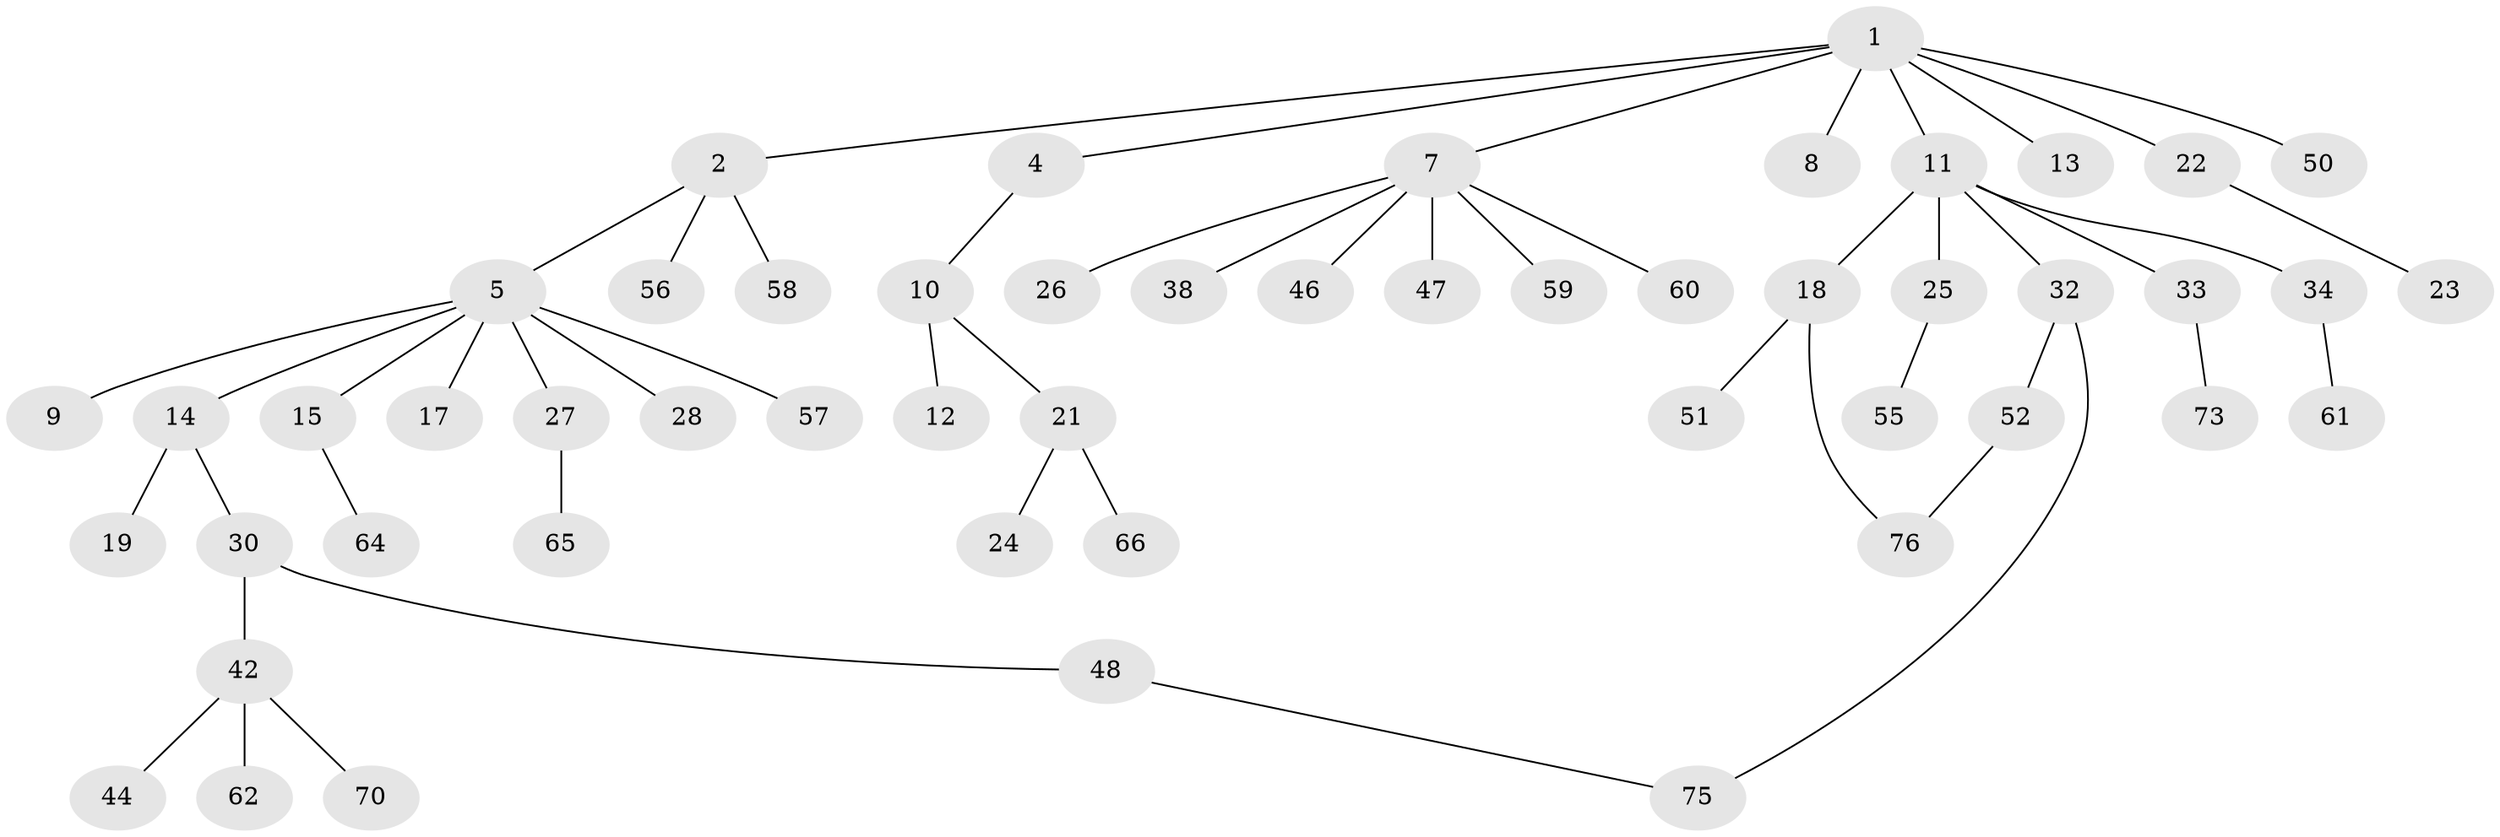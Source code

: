 // original degree distribution, {5: 0.02564102564102564, 4: 0.08974358974358974, 2: 0.23076923076923078, 6: 0.038461538461538464, 1: 0.5, 3: 0.11538461538461539}
// Generated by graph-tools (version 1.1) at 2025/41/03/06/25 10:41:31]
// undirected, 52 vertices, 53 edges
graph export_dot {
graph [start="1"]
  node [color=gray90,style=filled];
  1 [super="+6"];
  2 [super="+3"];
  4;
  5 [super="+16"];
  7 [super="+29"];
  8 [super="+72"];
  9;
  10 [super="+20"];
  11;
  12 [super="+31"];
  13;
  14 [super="+69"];
  15 [super="+49"];
  17 [super="+78"];
  18 [super="+53"];
  19;
  21 [super="+41"];
  22 [super="+36"];
  23;
  24;
  25 [super="+37"];
  26 [super="+35"];
  27 [super="+71"];
  28;
  30 [super="+43"];
  32 [super="+68"];
  33 [super="+40"];
  34 [super="+39"];
  38;
  42 [super="+45"];
  44;
  46;
  47;
  48;
  50 [super="+54"];
  51;
  52;
  55;
  56;
  57;
  58 [super="+67"];
  59;
  60 [super="+63"];
  61;
  62;
  64 [super="+74"];
  65;
  66;
  70;
  73;
  75;
  76 [super="+77"];
  1 -- 2;
  1 -- 4;
  1 -- 7;
  1 -- 11;
  1 -- 50;
  1 -- 22;
  1 -- 8;
  1 -- 13;
  2 -- 5;
  2 -- 56;
  2 -- 58;
  4 -- 10;
  5 -- 9;
  5 -- 14;
  5 -- 15;
  5 -- 17;
  5 -- 57;
  5 -- 27;
  5 -- 28;
  7 -- 26;
  7 -- 46;
  7 -- 47;
  7 -- 59;
  7 -- 60;
  7 -- 38;
  10 -- 12;
  10 -- 21;
  11 -- 18;
  11 -- 25;
  11 -- 32;
  11 -- 33;
  11 -- 34;
  14 -- 19;
  14 -- 30;
  15 -- 64;
  18 -- 51;
  18 -- 76;
  21 -- 24;
  21 -- 66;
  22 -- 23;
  25 -- 55;
  27 -- 65;
  30 -- 42;
  30 -- 48;
  32 -- 52;
  32 -- 75;
  33 -- 73;
  34 -- 61;
  42 -- 44;
  42 -- 62;
  42 -- 70;
  48 -- 75;
  52 -- 76;
}
